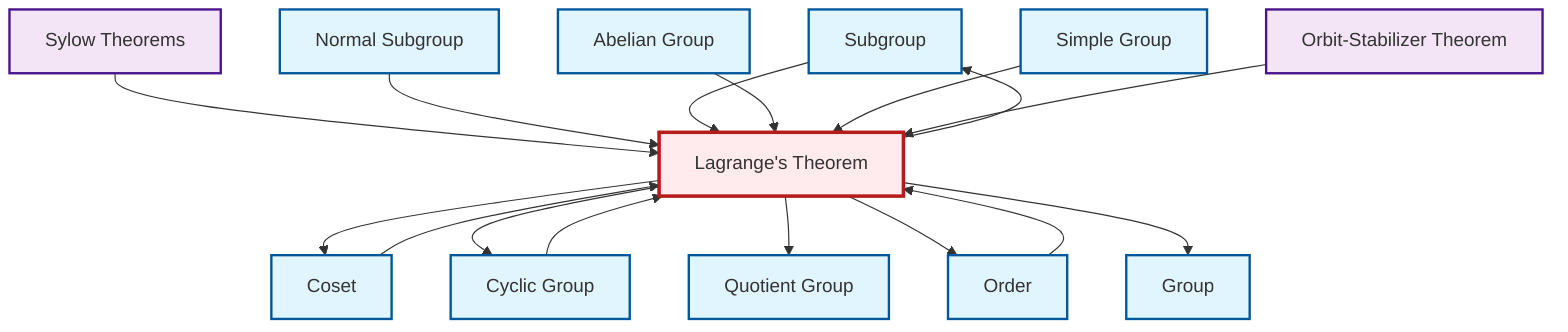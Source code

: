 graph TD
    classDef definition fill:#e1f5fe,stroke:#01579b,stroke-width:2px
    classDef theorem fill:#f3e5f5,stroke:#4a148c,stroke-width:2px
    classDef axiom fill:#fff3e0,stroke:#e65100,stroke-width:2px
    classDef example fill:#e8f5e9,stroke:#1b5e20,stroke-width:2px
    classDef current fill:#ffebee,stroke:#b71c1c,stroke-width:3px
    def-subgroup["Subgroup"]:::definition
    thm-sylow["Sylow Theorems"]:::theorem
    def-abelian-group["Abelian Group"]:::definition
    def-normal-subgroup["Normal Subgroup"]:::definition
    def-coset["Coset"]:::definition
    thm-lagrange["Lagrange's Theorem"]:::theorem
    def-simple-group["Simple Group"]:::definition
    def-order["Order"]:::definition
    thm-orbit-stabilizer["Orbit-Stabilizer Theorem"]:::theorem
    def-cyclic-group["Cyclic Group"]:::definition
    def-group["Group"]:::definition
    def-quotient-group["Quotient Group"]:::definition
    def-order --> thm-lagrange
    thm-sylow --> thm-lagrange
    thm-lagrange --> def-coset
    def-normal-subgroup --> thm-lagrange
    thm-lagrange --> def-cyclic-group
    thm-lagrange --> def-quotient-group
    thm-lagrange --> def-order
    def-coset --> thm-lagrange
    thm-lagrange --> def-subgroup
    def-subgroup --> thm-lagrange
    def-abelian-group --> thm-lagrange
    def-simple-group --> thm-lagrange
    def-cyclic-group --> thm-lagrange
    thm-orbit-stabilizer --> thm-lagrange
    thm-lagrange --> def-group
    class thm-lagrange current